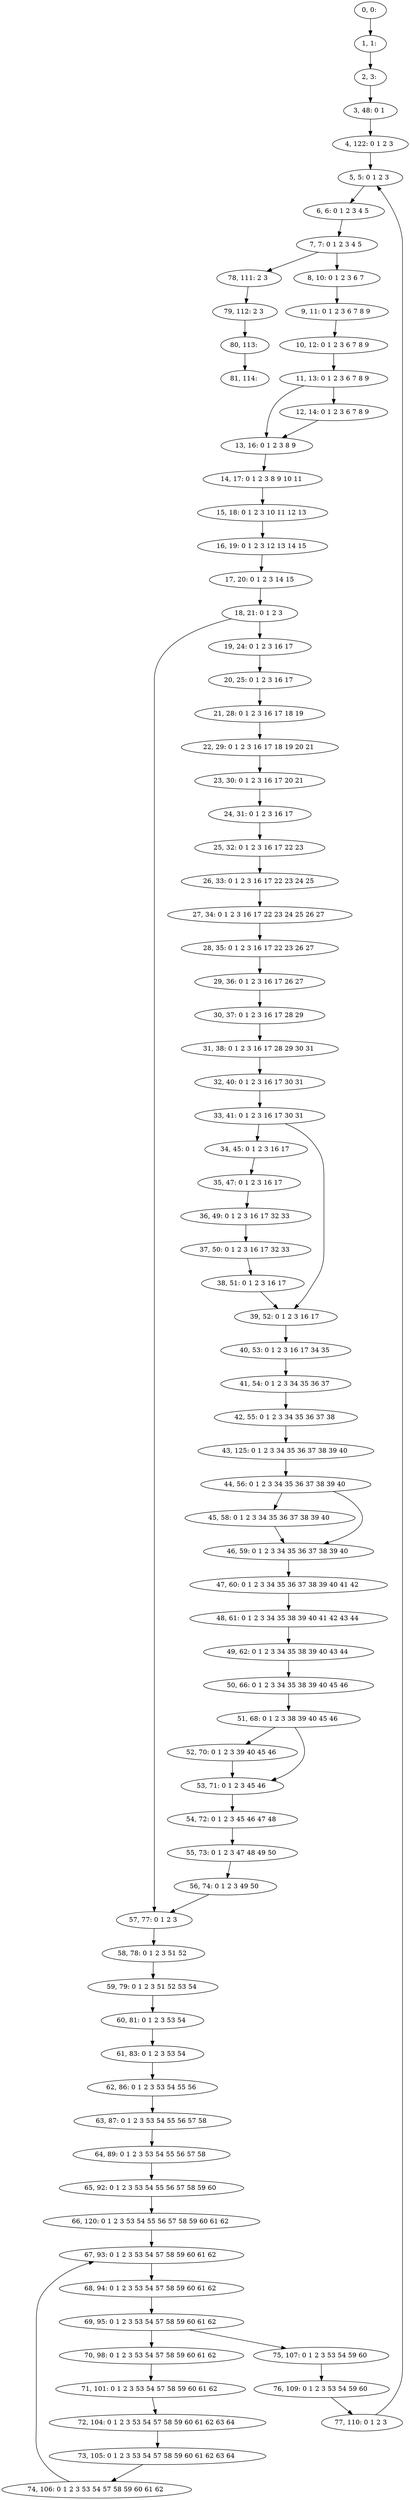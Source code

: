 digraph G {
0[label="0, 0: "];
1[label="1, 1: "];
2[label="2, 3: "];
3[label="3, 48: 0 1 "];
4[label="4, 122: 0 1 2 3 "];
5[label="5, 5: 0 1 2 3 "];
6[label="6, 6: 0 1 2 3 4 5 "];
7[label="7, 7: 0 1 2 3 4 5 "];
8[label="8, 10: 0 1 2 3 6 7 "];
9[label="9, 11: 0 1 2 3 6 7 8 9 "];
10[label="10, 12: 0 1 2 3 6 7 8 9 "];
11[label="11, 13: 0 1 2 3 6 7 8 9 "];
12[label="12, 14: 0 1 2 3 6 7 8 9 "];
13[label="13, 16: 0 1 2 3 8 9 "];
14[label="14, 17: 0 1 2 3 8 9 10 11 "];
15[label="15, 18: 0 1 2 3 10 11 12 13 "];
16[label="16, 19: 0 1 2 3 12 13 14 15 "];
17[label="17, 20: 0 1 2 3 14 15 "];
18[label="18, 21: 0 1 2 3 "];
19[label="19, 24: 0 1 2 3 16 17 "];
20[label="20, 25: 0 1 2 3 16 17 "];
21[label="21, 28: 0 1 2 3 16 17 18 19 "];
22[label="22, 29: 0 1 2 3 16 17 18 19 20 21 "];
23[label="23, 30: 0 1 2 3 16 17 20 21 "];
24[label="24, 31: 0 1 2 3 16 17 "];
25[label="25, 32: 0 1 2 3 16 17 22 23 "];
26[label="26, 33: 0 1 2 3 16 17 22 23 24 25 "];
27[label="27, 34: 0 1 2 3 16 17 22 23 24 25 26 27 "];
28[label="28, 35: 0 1 2 3 16 17 22 23 26 27 "];
29[label="29, 36: 0 1 2 3 16 17 26 27 "];
30[label="30, 37: 0 1 2 3 16 17 28 29 "];
31[label="31, 38: 0 1 2 3 16 17 28 29 30 31 "];
32[label="32, 40: 0 1 2 3 16 17 30 31 "];
33[label="33, 41: 0 1 2 3 16 17 30 31 "];
34[label="34, 45: 0 1 2 3 16 17 "];
35[label="35, 47: 0 1 2 3 16 17 "];
36[label="36, 49: 0 1 2 3 16 17 32 33 "];
37[label="37, 50: 0 1 2 3 16 17 32 33 "];
38[label="38, 51: 0 1 2 3 16 17 "];
39[label="39, 52: 0 1 2 3 16 17 "];
40[label="40, 53: 0 1 2 3 16 17 34 35 "];
41[label="41, 54: 0 1 2 3 34 35 36 37 "];
42[label="42, 55: 0 1 2 3 34 35 36 37 38 "];
43[label="43, 125: 0 1 2 3 34 35 36 37 38 39 40 "];
44[label="44, 56: 0 1 2 3 34 35 36 37 38 39 40 "];
45[label="45, 58: 0 1 2 3 34 35 36 37 38 39 40 "];
46[label="46, 59: 0 1 2 3 34 35 36 37 38 39 40 "];
47[label="47, 60: 0 1 2 3 34 35 36 37 38 39 40 41 42 "];
48[label="48, 61: 0 1 2 3 34 35 38 39 40 41 42 43 44 "];
49[label="49, 62: 0 1 2 3 34 35 38 39 40 43 44 "];
50[label="50, 66: 0 1 2 3 34 35 38 39 40 45 46 "];
51[label="51, 68: 0 1 2 3 38 39 40 45 46 "];
52[label="52, 70: 0 1 2 3 39 40 45 46 "];
53[label="53, 71: 0 1 2 3 45 46 "];
54[label="54, 72: 0 1 2 3 45 46 47 48 "];
55[label="55, 73: 0 1 2 3 47 48 49 50 "];
56[label="56, 74: 0 1 2 3 49 50 "];
57[label="57, 77: 0 1 2 3 "];
58[label="58, 78: 0 1 2 3 51 52 "];
59[label="59, 79: 0 1 2 3 51 52 53 54 "];
60[label="60, 81: 0 1 2 3 53 54 "];
61[label="61, 83: 0 1 2 3 53 54 "];
62[label="62, 86: 0 1 2 3 53 54 55 56 "];
63[label="63, 87: 0 1 2 3 53 54 55 56 57 58 "];
64[label="64, 89: 0 1 2 3 53 54 55 56 57 58 "];
65[label="65, 92: 0 1 2 3 53 54 55 56 57 58 59 60 "];
66[label="66, 120: 0 1 2 3 53 54 55 56 57 58 59 60 61 62 "];
67[label="67, 93: 0 1 2 3 53 54 57 58 59 60 61 62 "];
68[label="68, 94: 0 1 2 3 53 54 57 58 59 60 61 62 "];
69[label="69, 95: 0 1 2 3 53 54 57 58 59 60 61 62 "];
70[label="70, 98: 0 1 2 3 53 54 57 58 59 60 61 62 "];
71[label="71, 101: 0 1 2 3 53 54 57 58 59 60 61 62 "];
72[label="72, 104: 0 1 2 3 53 54 57 58 59 60 61 62 63 64 "];
73[label="73, 105: 0 1 2 3 53 54 57 58 59 60 61 62 63 64 "];
74[label="74, 106: 0 1 2 3 53 54 57 58 59 60 61 62 "];
75[label="75, 107: 0 1 2 3 53 54 59 60 "];
76[label="76, 109: 0 1 2 3 53 54 59 60 "];
77[label="77, 110: 0 1 2 3 "];
78[label="78, 111: 2 3 "];
79[label="79, 112: 2 3 "];
80[label="80, 113: "];
81[label="81, 114: "];
0->1 ;
1->2 ;
2->3 ;
3->4 ;
4->5 ;
5->6 ;
6->7 ;
7->8 ;
7->78 ;
8->9 ;
9->10 ;
10->11 ;
11->12 ;
11->13 ;
12->13 ;
13->14 ;
14->15 ;
15->16 ;
16->17 ;
17->18 ;
18->19 ;
18->57 ;
19->20 ;
20->21 ;
21->22 ;
22->23 ;
23->24 ;
24->25 ;
25->26 ;
26->27 ;
27->28 ;
28->29 ;
29->30 ;
30->31 ;
31->32 ;
32->33 ;
33->34 ;
33->39 ;
34->35 ;
35->36 ;
36->37 ;
37->38 ;
38->39 ;
39->40 ;
40->41 ;
41->42 ;
42->43 ;
43->44 ;
44->45 ;
44->46 ;
45->46 ;
46->47 ;
47->48 ;
48->49 ;
49->50 ;
50->51 ;
51->52 ;
51->53 ;
52->53 ;
53->54 ;
54->55 ;
55->56 ;
56->57 ;
57->58 ;
58->59 ;
59->60 ;
60->61 ;
61->62 ;
62->63 ;
63->64 ;
64->65 ;
65->66 ;
66->67 ;
67->68 ;
68->69 ;
69->70 ;
69->75 ;
70->71 ;
71->72 ;
72->73 ;
73->74 ;
74->67 ;
75->76 ;
76->77 ;
77->5 ;
78->79 ;
79->80 ;
80->81 ;
}

